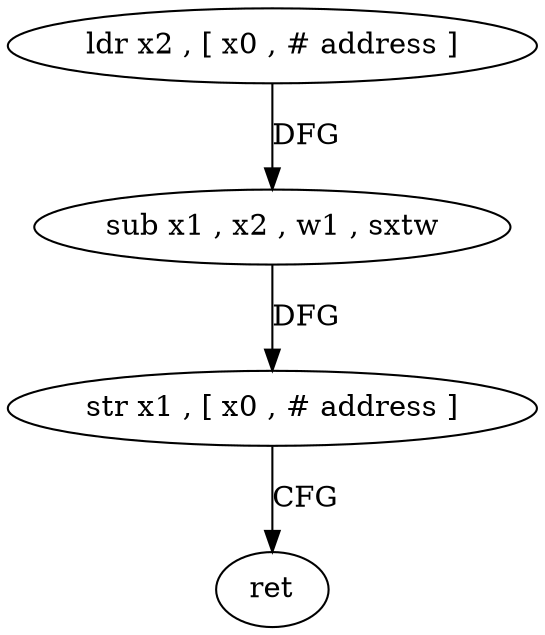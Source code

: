 digraph "func" {
"149144" [label = "ldr x2 , [ x0 , # address ]" ]
"149148" [label = "sub x1 , x2 , w1 , sxtw" ]
"149152" [label = "str x1 , [ x0 , # address ]" ]
"149156" [label = "ret" ]
"149144" -> "149148" [ label = "DFG" ]
"149148" -> "149152" [ label = "DFG" ]
"149152" -> "149156" [ label = "CFG" ]
}
